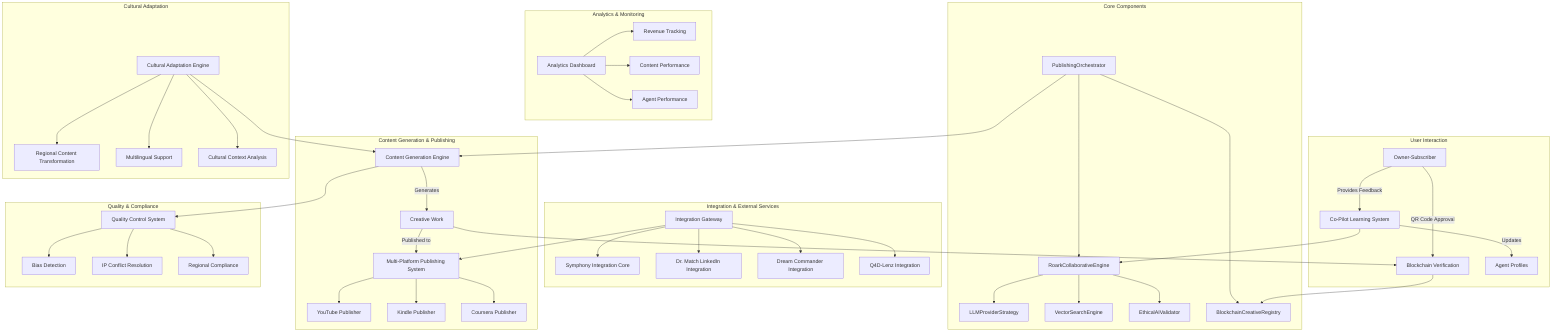 graph TD
    subgraph "Core Components"
        A[PublishingOrchestrator] --> B[RoarkCollaborativeEngine]
        B --> C[LLMProviderStrategy]
        B --> D[VectorSearchEngine]
        B --> E[EthicalAIValidator]
        A --> F[BlockchainCreativeRegistry]
    end
    
    subgraph "Content Generation & Publishing"
        G[Content Generation Engine] --> |Generates| H[Creative Work]
        H --> |Published to| I[Multi-Platform Publishing System]
        I --> J[YouTube Publisher]
        I --> K[Kindle Publisher]
        I --> L[Coursera Publisher]
    end
    
    subgraph "Integration & External Services"
        M[Integration Gateway] --> N[Symphony Integration Core]
        M --> O[Dr. Match LinkedIn Integration]
        M --> P[Dream Commander Integration]
        M --> Q[Q4D-Lenz Integration]
    end
    
    subgraph "User Interaction"
        R[Owner-Subscriber] --> |QR Code Approval| S[Blockchain Verification]
        R --> |Provides Feedback| T[Co-Pilot Learning System]
        T --> |Updates| U[Agent Profiles]
    end
    
    subgraph "Analytics & Monitoring"
        V[Analytics Dashboard] --> W[Revenue Tracking]
        V --> X[Content Performance]
        V --> Y[Agent Performance]
    end
    
    subgraph "Quality & Compliance"
        Z[Quality Control System] --> AA[Bias Detection]
        Z --> AB[IP Conflict Resolution]
        Z --> AC[Regional Compliance]
    end
    
    subgraph "Cultural Adaptation"
        AD[Cultural Adaptation Engine] --> AE[Regional Content Transformation]
        AD --> AF[Multilingual Support]
        AD --> AG[Cultural Context Analysis]
    end
    
    A --> G
    G --> Z
    H --> S
    S --> F
    T --> B
    M --> I
    AD --> G